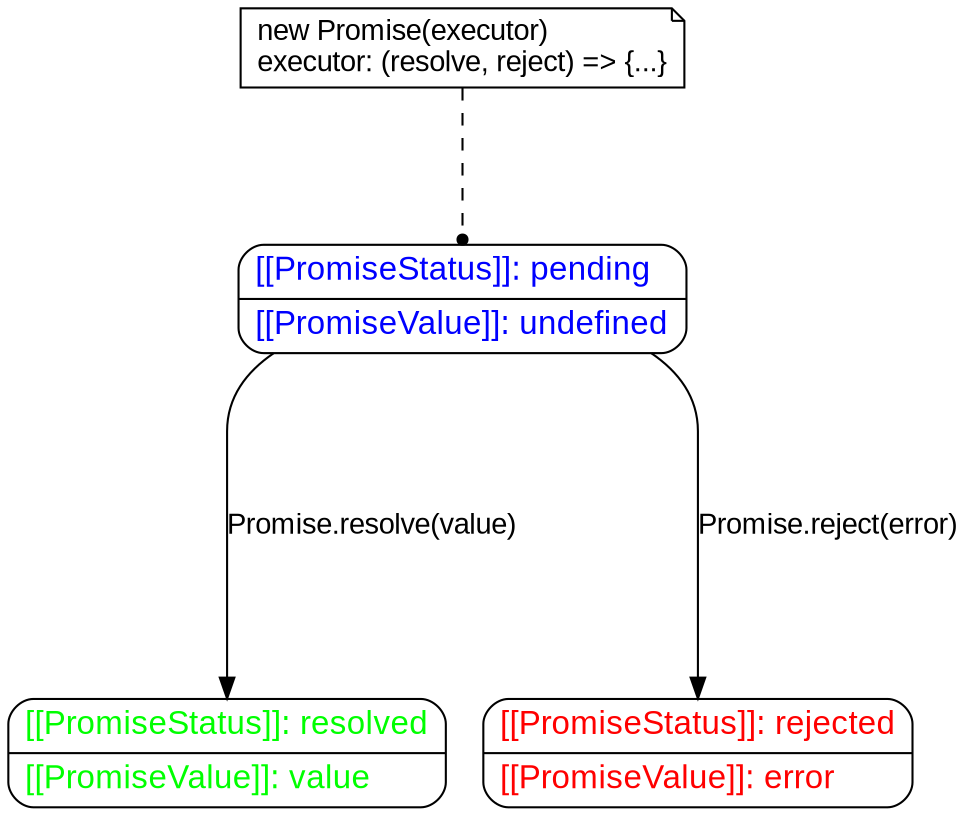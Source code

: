 digraph PromiseStates {
  // rankdir=LR;
  new_note
  [
    shape=note, fontsize=14, fontname="Arial",
    label="new Promise(executor)\lexecutor: (resolve, reject) => {...}"
  ];

  node [shape=Mrecord, fontname="Arial", fontsize=16];
  edge [minlen=4, fontname="Arial", fontsize=14];

  pending [fontcolor=blue, label="{[[PromiseStatus]]: pending\l|[[PromiseValue]]: undefined\l}"];
  resolved [fontcolor=green, label="{[[PromiseStatus]]: resolved\l|[[PromiseValue]]: value\l}"];
  rejected [fontcolor=red, label="{[[PromiseStatus]]: rejected\l|[[PromiseValue]]: error\l}"];

  new_note -> pending [style=dashed, arrowhead=dot, arrowsize=0.6, minlen=2];
  pending -> resolved [label="Promise.resolve(value)"];
  pending -> rejected [label="Promise.reject(error)"];

}
